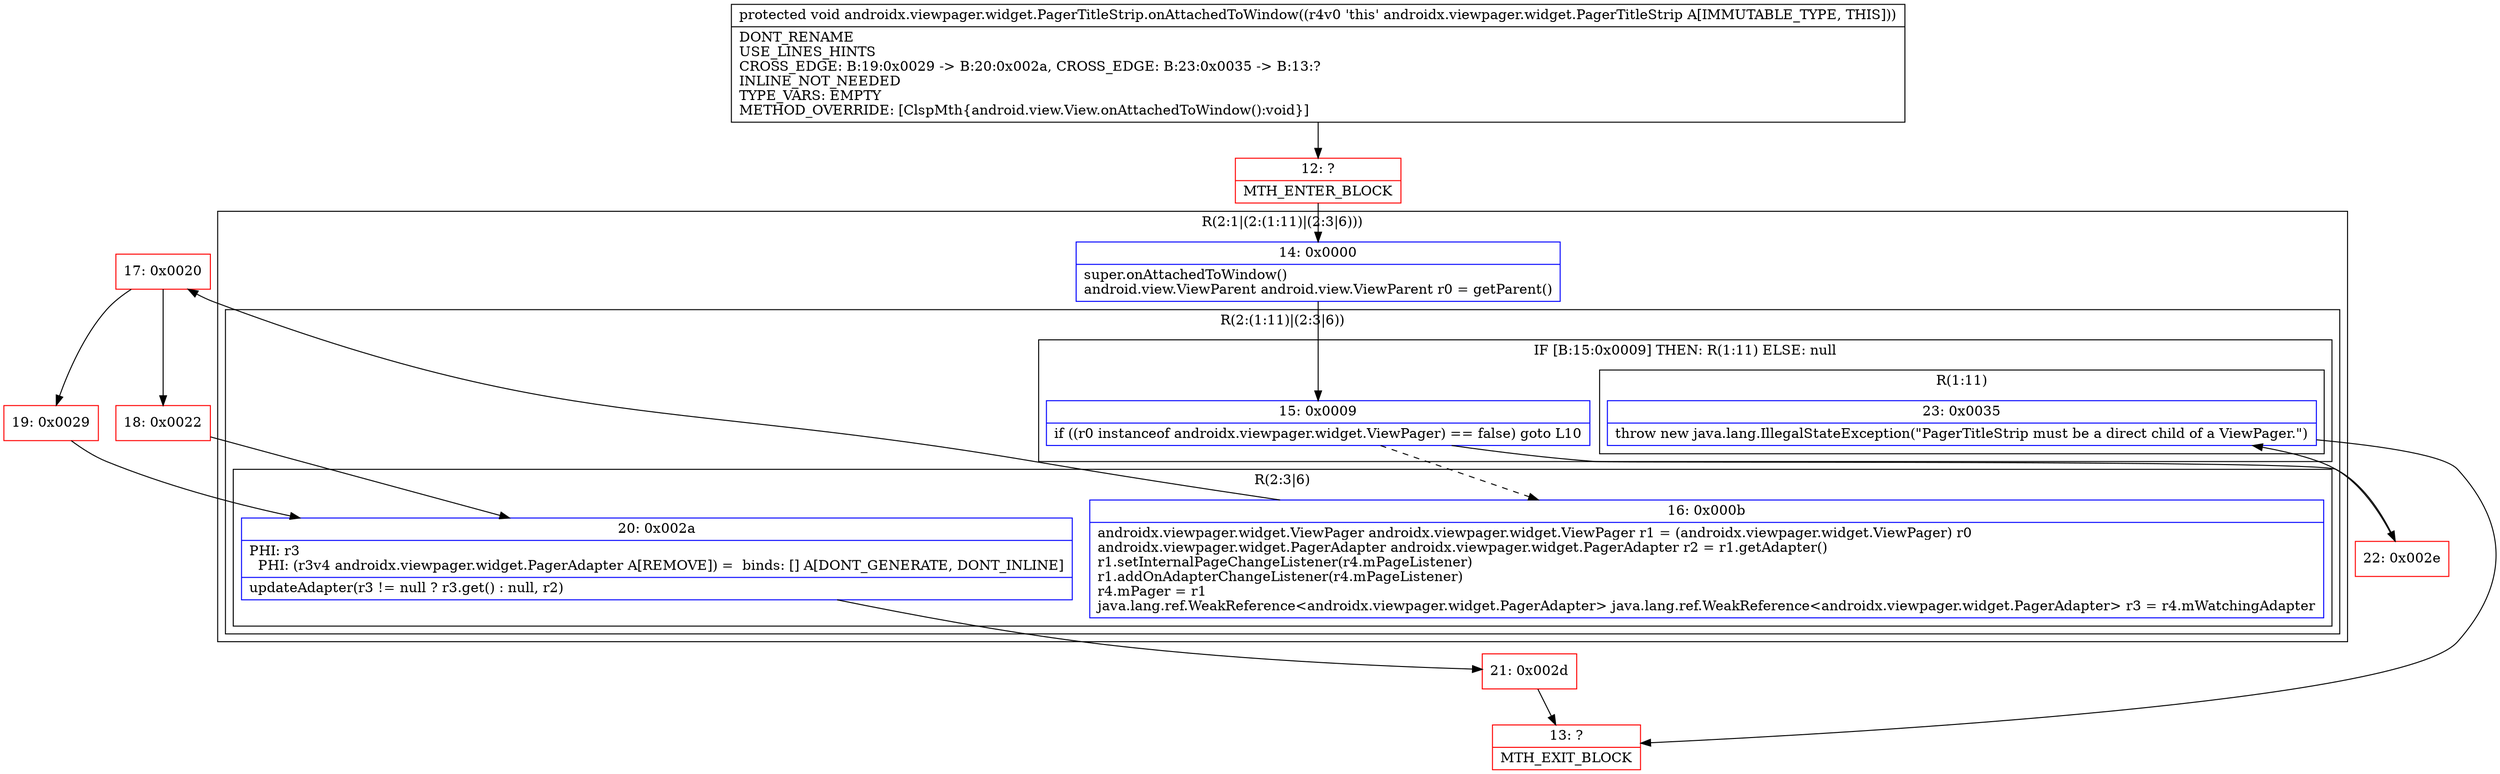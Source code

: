 digraph "CFG forandroidx.viewpager.widget.PagerTitleStrip.onAttachedToWindow()V" {
subgraph cluster_Region_570769812 {
label = "R(2:1|(2:(1:11)|(2:3|6)))";
node [shape=record,color=blue];
Node_14 [shape=record,label="{14\:\ 0x0000|super.onAttachedToWindow()\landroid.view.ViewParent android.view.ViewParent r0 = getParent()\l}"];
subgraph cluster_Region_967943330 {
label = "R(2:(1:11)|(2:3|6))";
node [shape=record,color=blue];
subgraph cluster_IfRegion_1184124174 {
label = "IF [B:15:0x0009] THEN: R(1:11) ELSE: null";
node [shape=record,color=blue];
Node_15 [shape=record,label="{15\:\ 0x0009|if ((r0 instanceof androidx.viewpager.widget.ViewPager) == false) goto L10\l}"];
subgraph cluster_Region_2037304216 {
label = "R(1:11)";
node [shape=record,color=blue];
Node_23 [shape=record,label="{23\:\ 0x0035|throw new java.lang.IllegalStateException(\"PagerTitleStrip must be a direct child of a ViewPager.\")\l}"];
}
}
subgraph cluster_Region_1685162086 {
label = "R(2:3|6)";
node [shape=record,color=blue];
Node_16 [shape=record,label="{16\:\ 0x000b|androidx.viewpager.widget.ViewPager androidx.viewpager.widget.ViewPager r1 = (androidx.viewpager.widget.ViewPager) r0\landroidx.viewpager.widget.PagerAdapter androidx.viewpager.widget.PagerAdapter r2 = r1.getAdapter()\lr1.setInternalPageChangeListener(r4.mPageListener)\lr1.addOnAdapterChangeListener(r4.mPageListener)\lr4.mPager = r1\ljava.lang.ref.WeakReference\<androidx.viewpager.widget.PagerAdapter\> java.lang.ref.WeakReference\<androidx.viewpager.widget.PagerAdapter\> r3 = r4.mWatchingAdapter\l}"];
Node_20 [shape=record,label="{20\:\ 0x002a|PHI: r3 \l  PHI: (r3v4 androidx.viewpager.widget.PagerAdapter A[REMOVE]) =  binds: [] A[DONT_GENERATE, DONT_INLINE]\l|updateAdapter(r3 != null ? r3.get() : null, r2)\l}"];
}
}
}
Node_12 [shape=record,color=red,label="{12\:\ ?|MTH_ENTER_BLOCK\l}"];
Node_17 [shape=record,color=red,label="{17\:\ 0x0020}"];
Node_18 [shape=record,color=red,label="{18\:\ 0x0022}"];
Node_21 [shape=record,color=red,label="{21\:\ 0x002d}"];
Node_13 [shape=record,color=red,label="{13\:\ ?|MTH_EXIT_BLOCK\l}"];
Node_19 [shape=record,color=red,label="{19\:\ 0x0029}"];
Node_22 [shape=record,color=red,label="{22\:\ 0x002e}"];
MethodNode[shape=record,label="{protected void androidx.viewpager.widget.PagerTitleStrip.onAttachedToWindow((r4v0 'this' androidx.viewpager.widget.PagerTitleStrip A[IMMUTABLE_TYPE, THIS]))  | DONT_RENAME\lUSE_LINES_HINTS\lCROSS_EDGE: B:19:0x0029 \-\> B:20:0x002a, CROSS_EDGE: B:23:0x0035 \-\> B:13:?\lINLINE_NOT_NEEDED\lTYPE_VARS: EMPTY\lMETHOD_OVERRIDE: [ClspMth\{android.view.View.onAttachedToWindow():void\}]\l}"];
MethodNode -> Node_12;Node_14 -> Node_15;
Node_15 -> Node_16[style=dashed];
Node_15 -> Node_22;
Node_23 -> Node_13;
Node_16 -> Node_17;
Node_20 -> Node_21;
Node_12 -> Node_14;
Node_17 -> Node_18;
Node_17 -> Node_19;
Node_18 -> Node_20;
Node_21 -> Node_13;
Node_19 -> Node_20;
Node_22 -> Node_23;
}

